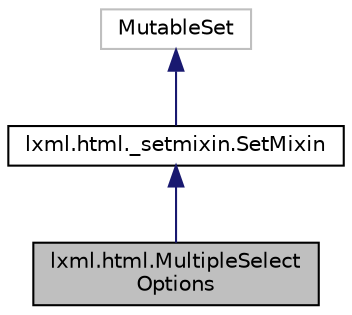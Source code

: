 digraph "lxml.html.MultipleSelectOptions"
{
 // LATEX_PDF_SIZE
  edge [fontname="Helvetica",fontsize="10",labelfontname="Helvetica",labelfontsize="10"];
  node [fontname="Helvetica",fontsize="10",shape=record];
  Node1 [label="lxml.html.MultipleSelect\lOptions",height=0.2,width=0.4,color="black", fillcolor="grey75", style="filled", fontcolor="black",tooltip=" "];
  Node2 -> Node1 [dir="back",color="midnightblue",fontsize="10",style="solid"];
  Node2 [label="lxml.html._setmixin.SetMixin",height=0.2,width=0.4,color="black", fillcolor="white", style="filled",URL="$classlxml_1_1html_1_1__setmixin_1_1SetMixin.html",tooltip=" "];
  Node3 -> Node2 [dir="back",color="midnightblue",fontsize="10",style="solid"];
  Node3 [label="MutableSet",height=0.2,width=0.4,color="grey75", fillcolor="white", style="filled",tooltip=" "];
}
